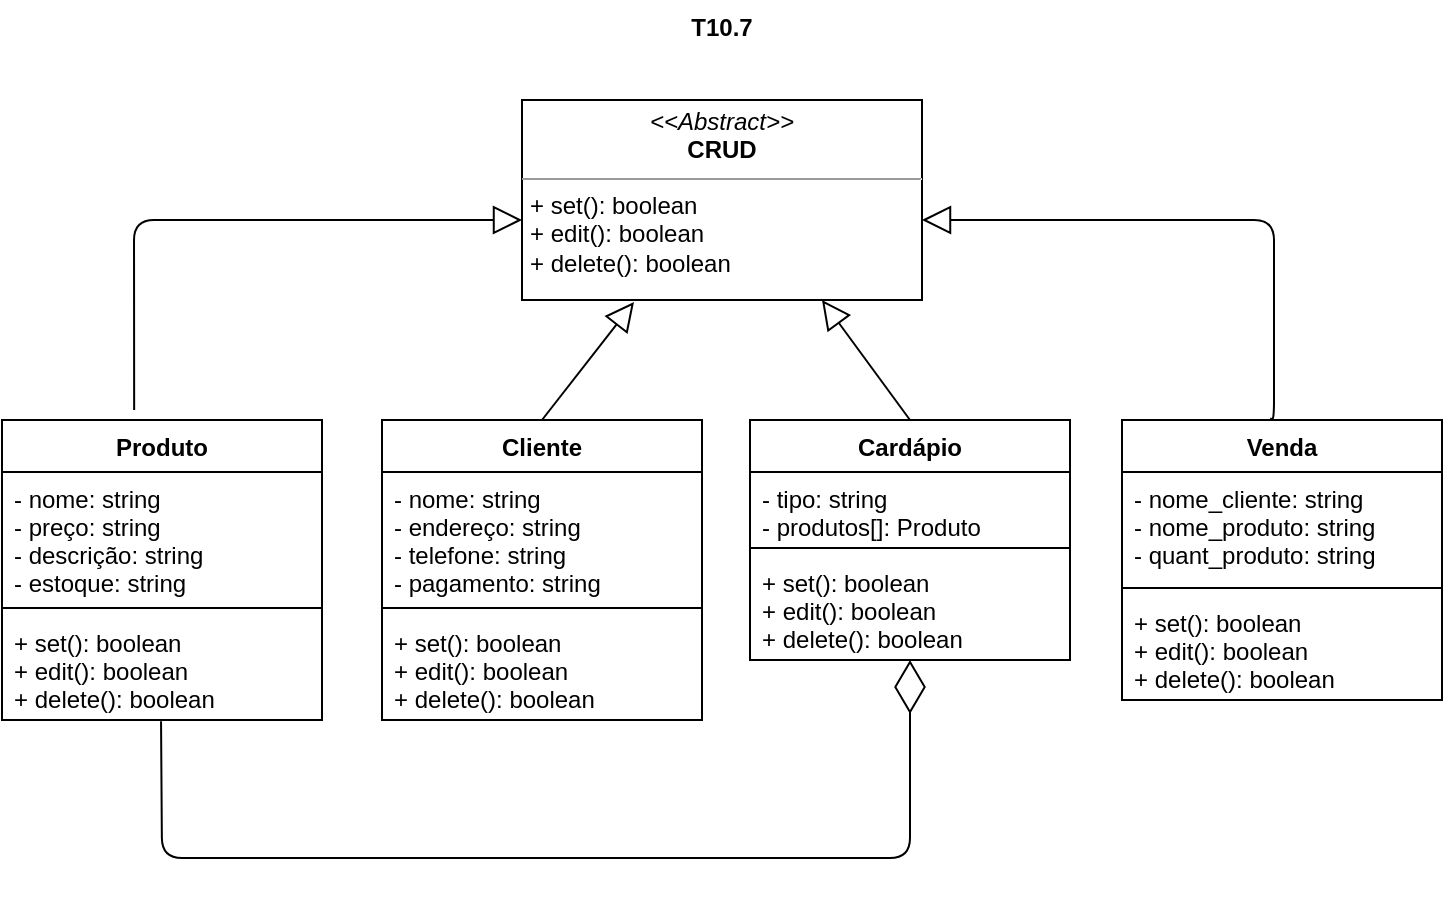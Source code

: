 <mxfile version="15.4.1" type="device"><diagram id="-9zRMThLOueav20SKshR" name="Page-1"><mxGraphModel dx="1422" dy="772" grid="1" gridSize="10" guides="1" tooltips="1" connect="1" arrows="1" fold="1" page="1" pageScale="1" pageWidth="827" pageHeight="1169" math="0" shadow="0"><root><mxCell id="0"/><mxCell id="1" parent="0"/><mxCell id="WGsRkCqhGHkbqIBpGS22-4" value="&lt;p style=&quot;margin: 0px ; margin-top: 4px ; text-align: center&quot;&gt;&lt;i&gt;&amp;lt;&amp;lt;Abstract&amp;gt;&amp;gt;&lt;/i&gt;&lt;br&gt;&lt;b&gt;CRUD&lt;/b&gt;&lt;/p&gt;&lt;hr size=&quot;1&quot;&gt;&lt;p style=&quot;margin: 0px ; margin-left: 4px&quot;&gt;+ set(): boolean&lt;/p&gt;&lt;p style=&quot;margin: 0px ; margin-left: 4px&quot;&gt;+ edit(): boolean&lt;/p&gt;&lt;p style=&quot;margin: 0px ; margin-left: 4px&quot;&gt;+ delete(): boolean&lt;/p&gt;" style="verticalAlign=top;align=left;overflow=fill;fontSize=12;fontFamily=Helvetica;html=1;" parent="1" vertex="1"><mxGeometry x="314" y="60" width="200" height="100" as="geometry"/></mxCell><mxCell id="WGsRkCqhGHkbqIBpGS22-5" value="Produto" style="swimlane;fontStyle=1;align=center;verticalAlign=top;childLayout=stackLayout;horizontal=1;startSize=26;horizontalStack=0;resizeParent=1;resizeParentMax=0;resizeLast=0;collapsible=1;marginBottom=0;aspect=fixed;" parent="1" vertex="1"><mxGeometry x="54" y="220" width="160" height="150" as="geometry"><mxRectangle x="54" y="180" width="100" height="26" as="alternateBounds"/></mxGeometry></mxCell><mxCell id="WGsRkCqhGHkbqIBpGS22-6" value="- nome: string&#10;- preço: string&#10;- descrição: string&#10;- estoque: string" style="text;strokeColor=none;fillColor=none;align=left;verticalAlign=top;spacingLeft=4;spacingRight=4;overflow=hidden;rotatable=0;points=[[0,0.5],[1,0.5]];portConstraint=eastwest;" parent="WGsRkCqhGHkbqIBpGS22-5" vertex="1"><mxGeometry y="26" width="160" height="64" as="geometry"/></mxCell><mxCell id="WGsRkCqhGHkbqIBpGS22-7" value="" style="line;strokeWidth=1;fillColor=none;align=left;verticalAlign=middle;spacingTop=-1;spacingLeft=3;spacingRight=3;rotatable=0;labelPosition=right;points=[];portConstraint=eastwest;" parent="WGsRkCqhGHkbqIBpGS22-5" vertex="1"><mxGeometry y="90" width="160" height="8" as="geometry"/></mxCell><mxCell id="WGsRkCqhGHkbqIBpGS22-8" value="+ set(): boolean&#10;+ edit(): boolean&#10;+ delete(): boolean" style="text;strokeColor=none;fillColor=none;align=left;verticalAlign=top;spacingLeft=4;spacingRight=4;overflow=hidden;rotatable=0;points=[[0,0.5],[1,0.5]];portConstraint=eastwest;" parent="WGsRkCqhGHkbqIBpGS22-5" vertex="1"><mxGeometry y="98" width="160" height="52" as="geometry"/></mxCell><mxCell id="WGsRkCqhGHkbqIBpGS22-9" value="Cliente" style="swimlane;fontStyle=1;align=center;verticalAlign=top;childLayout=stackLayout;horizontal=1;startSize=26;horizontalStack=0;resizeParent=1;resizeParentMax=0;resizeLast=0;collapsible=1;marginBottom=0;" parent="1" vertex="1"><mxGeometry x="244" y="220" width="160" height="150" as="geometry"/></mxCell><mxCell id="WGsRkCqhGHkbqIBpGS22-10" value="- nome: string&#10;- endereço: string&#10;- telefone: string&#10;- pagamento: string" style="text;strokeColor=none;fillColor=none;align=left;verticalAlign=top;spacingLeft=4;spacingRight=4;overflow=hidden;rotatable=0;points=[[0,0.5],[1,0.5]];portConstraint=eastwest;" parent="WGsRkCqhGHkbqIBpGS22-9" vertex="1"><mxGeometry y="26" width="160" height="64" as="geometry"/></mxCell><mxCell id="WGsRkCqhGHkbqIBpGS22-11" value="" style="line;strokeWidth=1;fillColor=none;align=left;verticalAlign=middle;spacingTop=-1;spacingLeft=3;spacingRight=3;rotatable=0;labelPosition=right;points=[];portConstraint=eastwest;" parent="WGsRkCqhGHkbqIBpGS22-9" vertex="1"><mxGeometry y="90" width="160" height="8" as="geometry"/></mxCell><mxCell id="WGsRkCqhGHkbqIBpGS22-12" value="+ set(): boolean&#10;+ edit(): boolean&#10;+ delete(): boolean" style="text;strokeColor=none;fillColor=none;align=left;verticalAlign=top;spacingLeft=4;spacingRight=4;overflow=hidden;rotatable=0;points=[[0,0.5],[1,0.5]];portConstraint=eastwest;" parent="WGsRkCqhGHkbqIBpGS22-9" vertex="1"><mxGeometry y="98" width="160" height="52" as="geometry"/></mxCell><mxCell id="WGsRkCqhGHkbqIBpGS22-13" value="Cardápio" style="swimlane;fontStyle=1;align=center;verticalAlign=top;childLayout=stackLayout;horizontal=1;startSize=26;horizontalStack=0;resizeParent=1;resizeParentMax=0;resizeLast=0;collapsible=1;marginBottom=0;" parent="1" vertex="1"><mxGeometry x="428" y="220" width="160" height="120" as="geometry"/></mxCell><mxCell id="WGsRkCqhGHkbqIBpGS22-14" value="- tipo: string&#10;- produtos[]: Produto" style="text;strokeColor=none;fillColor=none;align=left;verticalAlign=top;spacingLeft=4;spacingRight=4;overflow=hidden;rotatable=0;points=[[0,0.5],[1,0.5]];portConstraint=eastwest;" parent="WGsRkCqhGHkbqIBpGS22-13" vertex="1"><mxGeometry y="26" width="160" height="34" as="geometry"/></mxCell><mxCell id="WGsRkCqhGHkbqIBpGS22-15" value="" style="line;strokeWidth=1;fillColor=none;align=left;verticalAlign=middle;spacingTop=-1;spacingLeft=3;spacingRight=3;rotatable=0;labelPosition=right;points=[];portConstraint=eastwest;" parent="WGsRkCqhGHkbqIBpGS22-13" vertex="1"><mxGeometry y="60" width="160" height="8" as="geometry"/></mxCell><mxCell id="WGsRkCqhGHkbqIBpGS22-16" value="+ set(): boolean&#10;+ edit(): boolean&#10;+ delete(): boolean" style="text;strokeColor=none;fillColor=none;align=left;verticalAlign=top;spacingLeft=4;spacingRight=4;overflow=hidden;rotatable=0;points=[[0,0.5],[1,0.5]];portConstraint=eastwest;" parent="WGsRkCqhGHkbqIBpGS22-13" vertex="1"><mxGeometry y="68" width="160" height="52" as="geometry"/></mxCell><mxCell id="WGsRkCqhGHkbqIBpGS22-17" value="Venda" style="swimlane;fontStyle=1;align=center;verticalAlign=top;childLayout=stackLayout;horizontal=1;startSize=26;horizontalStack=0;resizeParent=1;resizeParentMax=0;resizeLast=0;collapsible=1;marginBottom=0;" parent="1" vertex="1"><mxGeometry x="614" y="220" width="160" height="140" as="geometry"/></mxCell><mxCell id="WGsRkCqhGHkbqIBpGS22-18" value="- nome_cliente: string&#10;- nome_produto: string&#10;- quant_produto: string&#10;" style="text;strokeColor=none;fillColor=none;align=left;verticalAlign=top;spacingLeft=4;spacingRight=4;overflow=hidden;rotatable=0;points=[[0,0.5],[1,0.5]];portConstraint=eastwest;" parent="WGsRkCqhGHkbqIBpGS22-17" vertex="1"><mxGeometry y="26" width="160" height="54" as="geometry"/></mxCell><mxCell id="WGsRkCqhGHkbqIBpGS22-19" value="" style="line;strokeWidth=1;fillColor=none;align=left;verticalAlign=middle;spacingTop=-1;spacingLeft=3;spacingRight=3;rotatable=0;labelPosition=right;points=[];portConstraint=eastwest;" parent="WGsRkCqhGHkbqIBpGS22-17" vertex="1"><mxGeometry y="80" width="160" height="8" as="geometry"/></mxCell><mxCell id="WGsRkCqhGHkbqIBpGS22-20" value="+ set(): boolean&#10;+ edit(): boolean&#10;+ delete(): boolean" style="text;strokeColor=none;fillColor=none;align=left;verticalAlign=top;spacingLeft=4;spacingRight=4;overflow=hidden;rotatable=0;points=[[0,0.5],[1,0.5]];portConstraint=eastwest;" parent="WGsRkCqhGHkbqIBpGS22-17" vertex="1"><mxGeometry y="88" width="160" height="52" as="geometry"/></mxCell><mxCell id="WGsRkCqhGHkbqIBpGS22-36" value="" style="endArrow=diamondThin;endFill=0;endSize=24;html=1;horizontal=1;exitX=0.497;exitY=1.012;exitDx=0;exitDy=0;exitPerimeter=0;" parent="1" source="WGsRkCqhGHkbqIBpGS22-8" edge="1"><mxGeometry width="160" relative="1" as="geometry"><mxPoint x="120" y="370" as="sourcePoint"/><mxPoint x="508" y="340" as="targetPoint"/><Array as="points"><mxPoint x="134" y="439"/><mxPoint x="508" y="439"/></Array></mxGeometry></mxCell><mxCell id="WGsRkCqhGHkbqIBpGS22-37" value="T10.7" style="text;align=center;fontStyle=1;verticalAlign=middle;spacingLeft=3;spacingRight=3;strokeColor=none;rotatable=0;points=[[0,0.5],[1,0.5]];portConstraint=eastwest;" parent="1" vertex="1"><mxGeometry x="374" y="10" width="80" height="26" as="geometry"/></mxCell><mxCell id="EDNB7BbUmXSj_fCs3ZK2-1" value="" style="endArrow=block;endFill=0;endSize=12;html=1;exitX=0.463;exitY=-0.006;exitDx=0;exitDy=0;exitPerimeter=0;" parent="1" source="WGsRkCqhGHkbqIBpGS22-17" edge="1"><mxGeometry width="160" relative="1" as="geometry"><mxPoint x="640" y="170" as="sourcePoint"/><mxPoint x="514" y="120" as="targetPoint"/><Array as="points"><mxPoint x="690" y="220"/><mxPoint x="690" y="120"/></Array></mxGeometry></mxCell><mxCell id="EDNB7BbUmXSj_fCs3ZK2-2" value="" style="endArrow=block;endFill=0;endSize=12;html=1;exitX=0.413;exitY=-0.033;exitDx=0;exitDy=0;exitPerimeter=0;" parent="1" source="WGsRkCqhGHkbqIBpGS22-5" edge="1"><mxGeometry width="160" relative="1" as="geometry"><mxPoint x="120" y="120" as="sourcePoint"/><mxPoint x="314" y="120" as="targetPoint"/><Array as="points"><mxPoint x="120" y="120"/></Array></mxGeometry></mxCell><mxCell id="EDNB7BbUmXSj_fCs3ZK2-4" value="" style="endArrow=block;endFill=0;endSize=12;html=1;exitX=0.5;exitY=0;exitDx=0;exitDy=0;" parent="1" source="WGsRkCqhGHkbqIBpGS22-9" edge="1"><mxGeometry width="160" relative="1" as="geometry"><mxPoint x="320" y="210" as="sourcePoint"/><mxPoint x="370" y="161" as="targetPoint"/></mxGeometry></mxCell><mxCell id="EDNB7BbUmXSj_fCs3ZK2-6" value="" style="endArrow=block;endFill=0;endSize=12;html=1;entryX=0.75;entryY=1;entryDx=0;entryDy=0;exitX=0.5;exitY=0;exitDx=0;exitDy=0;" parent="1" source="WGsRkCqhGHkbqIBpGS22-13" target="WGsRkCqhGHkbqIBpGS22-4" edge="1"><mxGeometry width="160" relative="1" as="geometry"><mxPoint x="440" y="200" as="sourcePoint"/><mxPoint x="600" y="200" as="targetPoint"/></mxGeometry></mxCell></root></mxGraphModel></diagram></mxfile>